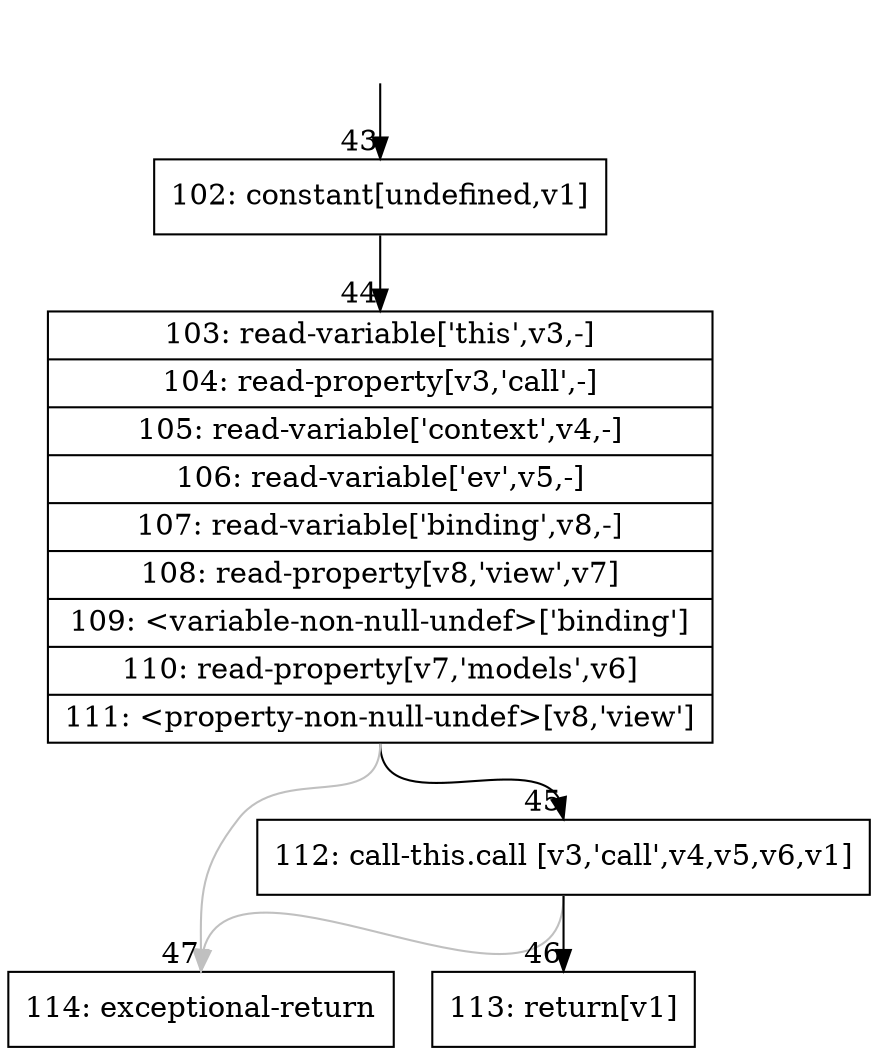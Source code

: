 digraph {
rankdir="TD"
BB_entry7[shape=none,label=""];
BB_entry7 -> BB43 [tailport=s, headport=n, headlabel="    43"]
BB43 [shape=record label="{102: constant[undefined,v1]}" ] 
BB43 -> BB44 [tailport=s, headport=n, headlabel="      44"]
BB44 [shape=record label="{103: read-variable['this',v3,-]|104: read-property[v3,'call',-]|105: read-variable['context',v4,-]|106: read-variable['ev',v5,-]|107: read-variable['binding',v8,-]|108: read-property[v8,'view',v7]|109: \<variable-non-null-undef\>['binding']|110: read-property[v7,'models',v6]|111: \<property-non-null-undef\>[v8,'view']}" ] 
BB44 -> BB45 [tailport=s, headport=n, headlabel="      45"]
BB44 -> BB47 [tailport=s, headport=n, color=gray, headlabel="      47"]
BB45 [shape=record label="{112: call-this.call [v3,'call',v4,v5,v6,v1]}" ] 
BB45 -> BB46 [tailport=s, headport=n, headlabel="      46"]
BB45 -> BB47 [tailport=s, headport=n, color=gray]
BB46 [shape=record label="{113: return[v1]}" ] 
BB47 [shape=record label="{114: exceptional-return}" ] 
//#$~ 26
}
